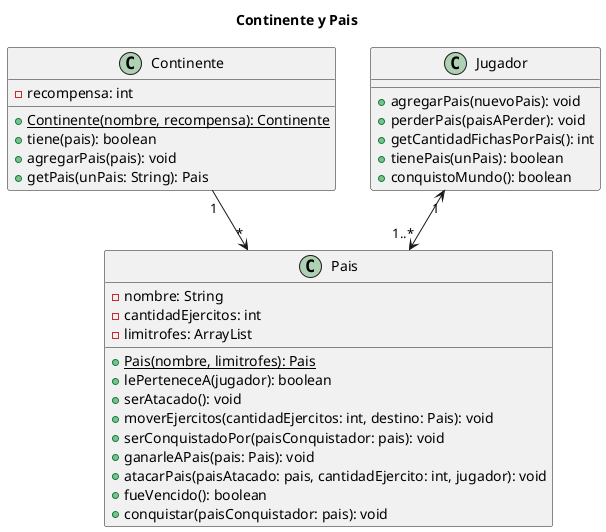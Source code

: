@startuml

title Continente y Pais

class Continente {
    - recompensa: int
    + {static} Continente(nombre, recompensa): Continente
    + tiene(pais): boolean
    + agregarPais(pais): void
    + getPais(unPais: String): Pais
}

Continente "1" --> "*" Pais

class Pais {
    - nombre: String
    - cantidadEjercitos: int
    - limitrofes: ArrayList
    + {static} Pais(nombre, limitrofes): Pais
    + lePerteneceA(jugador): boolean
    + serAtacado(): void
    + moverEjercitos(cantidadEjercitos: int, destino: Pais): void
    + serConquistadoPor(paisConquistador: pais): void
    + ganarleAPais(pais: Pais): void
    + atacarPais(paisAtacado: pais, cantidadEjercito: int, jugador): void
    + fueVencido(): boolean
    + conquistar(paisConquistador: pais): void
}

Jugador "1" <--> "1..*" Pais

class Jugador {
    + agregarPais(nuevoPais): void
    + perderPais(paisAPerder): void
    + getCantidadFichasPorPais(): int
    + tienePais(unPais): boolean
    + conquistoMundo(): boolean
}

@enduml